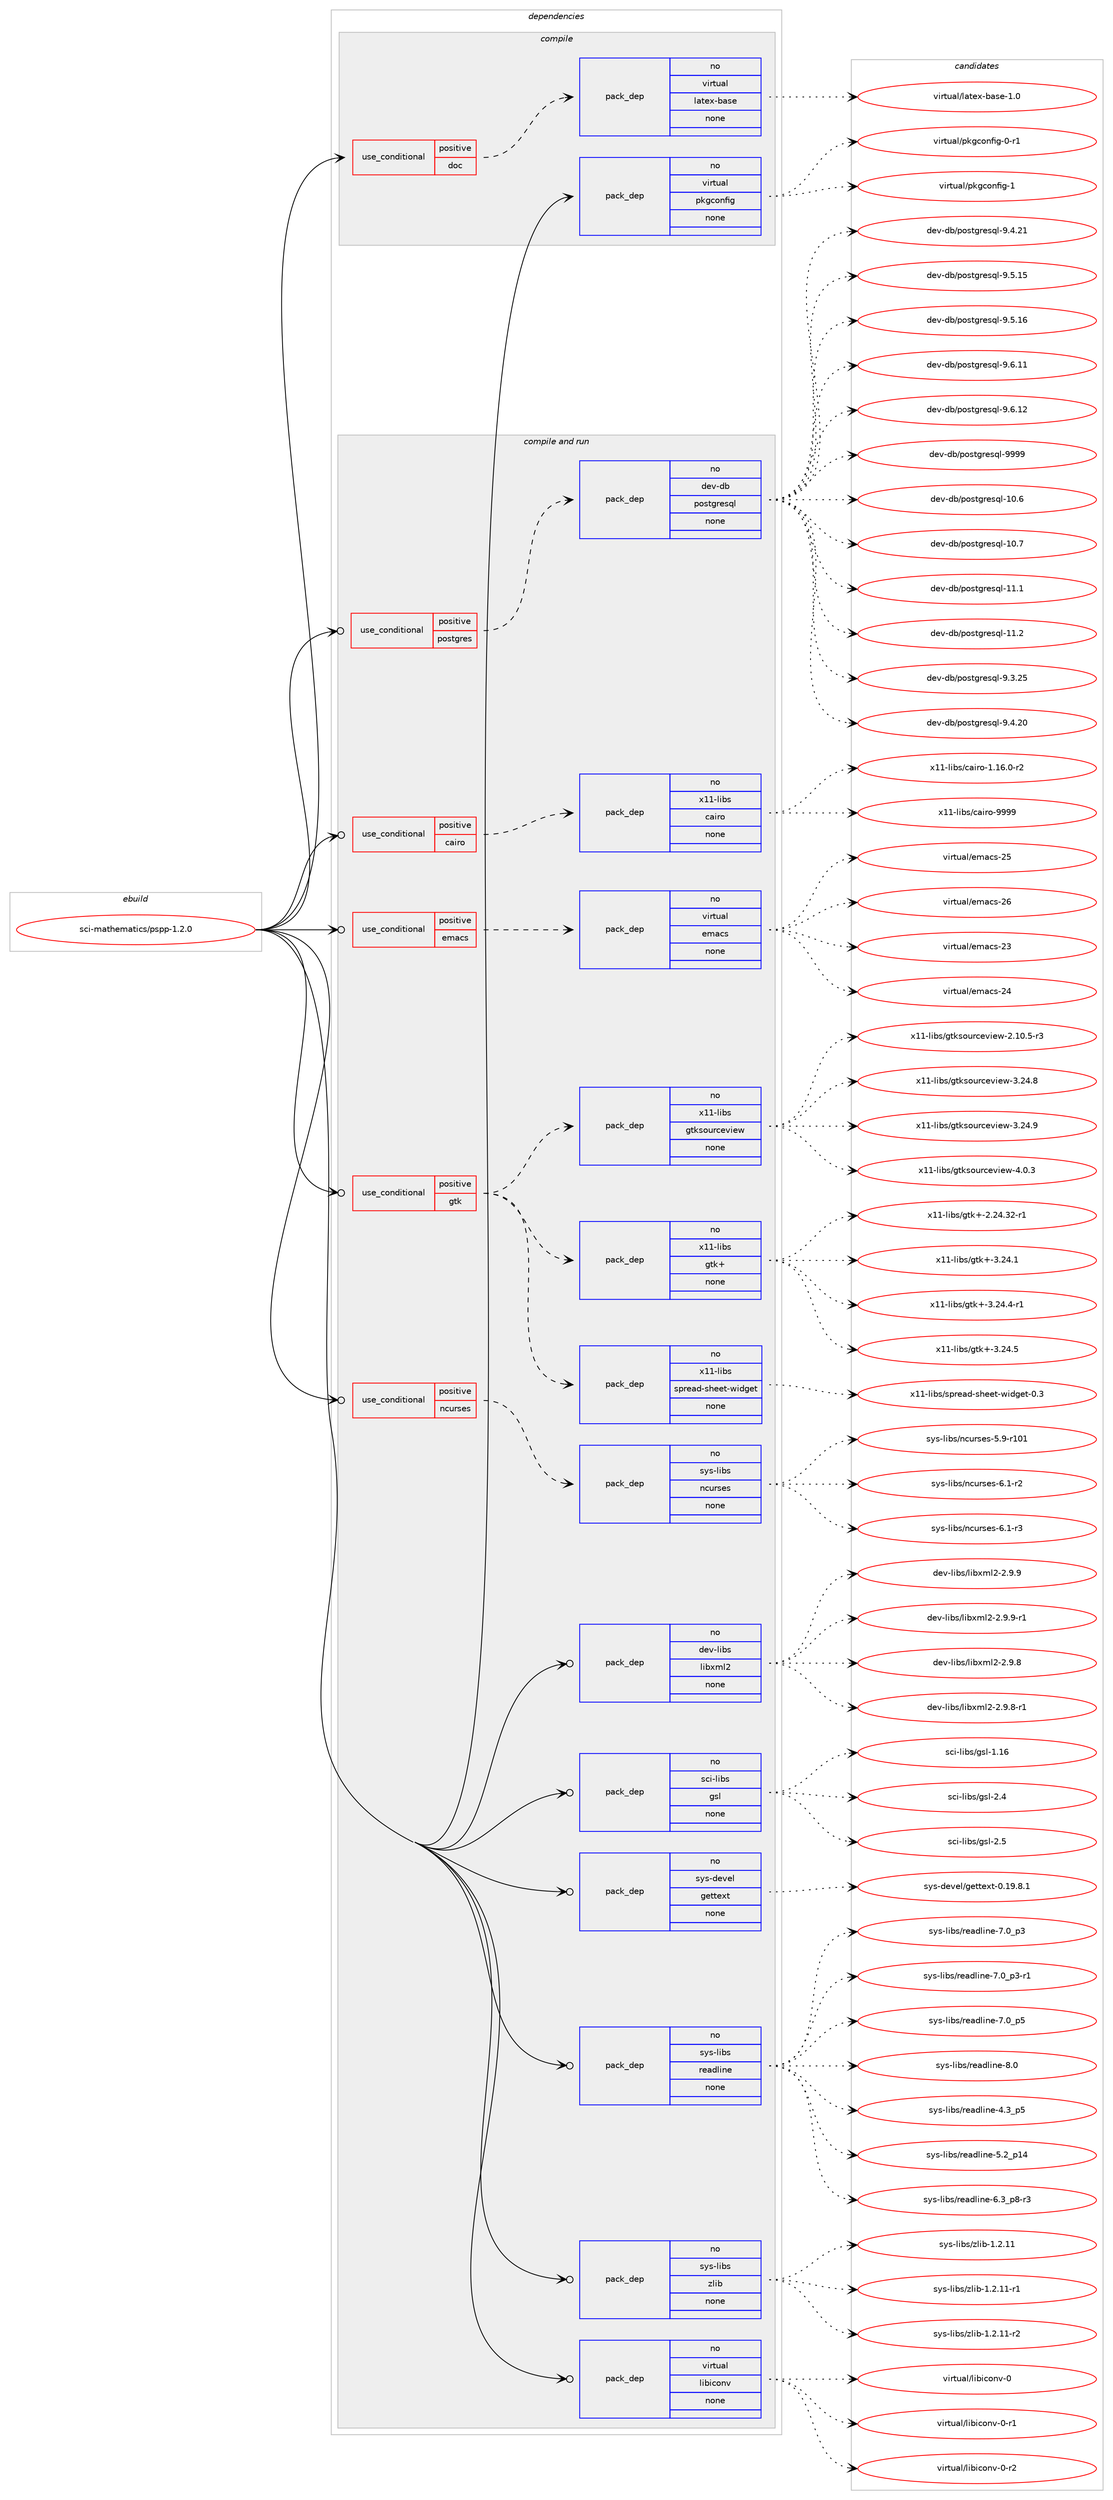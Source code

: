 digraph prolog {

# *************
# Graph options
# *************

newrank=true;
concentrate=true;
compound=true;
graph [rankdir=LR,fontname=Helvetica,fontsize=10,ranksep=1.5];#, ranksep=2.5, nodesep=0.2];
edge  [arrowhead=vee];
node  [fontname=Helvetica,fontsize=10];

# **********
# The ebuild
# **********

subgraph cluster_leftcol {
color=gray;
rank=same;
label=<<i>ebuild</i>>;
id [label="sci-mathematics/pspp-1.2.0", color=red, width=4, href="../sci-mathematics/pspp-1.2.0.svg"];
}

# ****************
# The dependencies
# ****************

subgraph cluster_midcol {
color=gray;
label=<<i>dependencies</i>>;
subgraph cluster_compile {
fillcolor="#eeeeee";
style=filled;
label=<<i>compile</i>>;
subgraph cond454738 {
dependency1699037 [label=<<TABLE BORDER="0" CELLBORDER="1" CELLSPACING="0" CELLPADDING="4"><TR><TD ROWSPAN="3" CELLPADDING="10">use_conditional</TD></TR><TR><TD>positive</TD></TR><TR><TD>doc</TD></TR></TABLE>>, shape=none, color=red];
subgraph pack1216445 {
dependency1699038 [label=<<TABLE BORDER="0" CELLBORDER="1" CELLSPACING="0" CELLPADDING="4" WIDTH="220"><TR><TD ROWSPAN="6" CELLPADDING="30">pack_dep</TD></TR><TR><TD WIDTH="110">no</TD></TR><TR><TD>virtual</TD></TR><TR><TD>latex-base</TD></TR><TR><TD>none</TD></TR><TR><TD></TD></TR></TABLE>>, shape=none, color=blue];
}
dependency1699037:e -> dependency1699038:w [weight=20,style="dashed",arrowhead="vee"];
}
id:e -> dependency1699037:w [weight=20,style="solid",arrowhead="vee"];
subgraph pack1216446 {
dependency1699039 [label=<<TABLE BORDER="0" CELLBORDER="1" CELLSPACING="0" CELLPADDING="4" WIDTH="220"><TR><TD ROWSPAN="6" CELLPADDING="30">pack_dep</TD></TR><TR><TD WIDTH="110">no</TD></TR><TR><TD>virtual</TD></TR><TR><TD>pkgconfig</TD></TR><TR><TD>none</TD></TR><TR><TD></TD></TR></TABLE>>, shape=none, color=blue];
}
id:e -> dependency1699039:w [weight=20,style="solid",arrowhead="vee"];
}
subgraph cluster_compileandrun {
fillcolor="#eeeeee";
style=filled;
label=<<i>compile and run</i>>;
subgraph cond454739 {
dependency1699040 [label=<<TABLE BORDER="0" CELLBORDER="1" CELLSPACING="0" CELLPADDING="4"><TR><TD ROWSPAN="3" CELLPADDING="10">use_conditional</TD></TR><TR><TD>positive</TD></TR><TR><TD>cairo</TD></TR></TABLE>>, shape=none, color=red];
subgraph pack1216447 {
dependency1699041 [label=<<TABLE BORDER="0" CELLBORDER="1" CELLSPACING="0" CELLPADDING="4" WIDTH="220"><TR><TD ROWSPAN="6" CELLPADDING="30">pack_dep</TD></TR><TR><TD WIDTH="110">no</TD></TR><TR><TD>x11-libs</TD></TR><TR><TD>cairo</TD></TR><TR><TD>none</TD></TR><TR><TD></TD></TR></TABLE>>, shape=none, color=blue];
}
dependency1699040:e -> dependency1699041:w [weight=20,style="dashed",arrowhead="vee"];
}
id:e -> dependency1699040:w [weight=20,style="solid",arrowhead="odotvee"];
subgraph cond454740 {
dependency1699042 [label=<<TABLE BORDER="0" CELLBORDER="1" CELLSPACING="0" CELLPADDING="4"><TR><TD ROWSPAN="3" CELLPADDING="10">use_conditional</TD></TR><TR><TD>positive</TD></TR><TR><TD>emacs</TD></TR></TABLE>>, shape=none, color=red];
subgraph pack1216448 {
dependency1699043 [label=<<TABLE BORDER="0" CELLBORDER="1" CELLSPACING="0" CELLPADDING="4" WIDTH="220"><TR><TD ROWSPAN="6" CELLPADDING="30">pack_dep</TD></TR><TR><TD WIDTH="110">no</TD></TR><TR><TD>virtual</TD></TR><TR><TD>emacs</TD></TR><TR><TD>none</TD></TR><TR><TD></TD></TR></TABLE>>, shape=none, color=blue];
}
dependency1699042:e -> dependency1699043:w [weight=20,style="dashed",arrowhead="vee"];
}
id:e -> dependency1699042:w [weight=20,style="solid",arrowhead="odotvee"];
subgraph cond454741 {
dependency1699044 [label=<<TABLE BORDER="0" CELLBORDER="1" CELLSPACING="0" CELLPADDING="4"><TR><TD ROWSPAN="3" CELLPADDING="10">use_conditional</TD></TR><TR><TD>positive</TD></TR><TR><TD>gtk</TD></TR></TABLE>>, shape=none, color=red];
subgraph pack1216449 {
dependency1699045 [label=<<TABLE BORDER="0" CELLBORDER="1" CELLSPACING="0" CELLPADDING="4" WIDTH="220"><TR><TD ROWSPAN="6" CELLPADDING="30">pack_dep</TD></TR><TR><TD WIDTH="110">no</TD></TR><TR><TD>x11-libs</TD></TR><TR><TD>gtk+</TD></TR><TR><TD>none</TD></TR><TR><TD></TD></TR></TABLE>>, shape=none, color=blue];
}
dependency1699044:e -> dependency1699045:w [weight=20,style="dashed",arrowhead="vee"];
subgraph pack1216450 {
dependency1699046 [label=<<TABLE BORDER="0" CELLBORDER="1" CELLSPACING="0" CELLPADDING="4" WIDTH="220"><TR><TD ROWSPAN="6" CELLPADDING="30">pack_dep</TD></TR><TR><TD WIDTH="110">no</TD></TR><TR><TD>x11-libs</TD></TR><TR><TD>gtksourceview</TD></TR><TR><TD>none</TD></TR><TR><TD></TD></TR></TABLE>>, shape=none, color=blue];
}
dependency1699044:e -> dependency1699046:w [weight=20,style="dashed",arrowhead="vee"];
subgraph pack1216451 {
dependency1699047 [label=<<TABLE BORDER="0" CELLBORDER="1" CELLSPACING="0" CELLPADDING="4" WIDTH="220"><TR><TD ROWSPAN="6" CELLPADDING="30">pack_dep</TD></TR><TR><TD WIDTH="110">no</TD></TR><TR><TD>x11-libs</TD></TR><TR><TD>spread-sheet-widget</TD></TR><TR><TD>none</TD></TR><TR><TD></TD></TR></TABLE>>, shape=none, color=blue];
}
dependency1699044:e -> dependency1699047:w [weight=20,style="dashed",arrowhead="vee"];
}
id:e -> dependency1699044:w [weight=20,style="solid",arrowhead="odotvee"];
subgraph cond454742 {
dependency1699048 [label=<<TABLE BORDER="0" CELLBORDER="1" CELLSPACING="0" CELLPADDING="4"><TR><TD ROWSPAN="3" CELLPADDING="10">use_conditional</TD></TR><TR><TD>positive</TD></TR><TR><TD>ncurses</TD></TR></TABLE>>, shape=none, color=red];
subgraph pack1216452 {
dependency1699049 [label=<<TABLE BORDER="0" CELLBORDER="1" CELLSPACING="0" CELLPADDING="4" WIDTH="220"><TR><TD ROWSPAN="6" CELLPADDING="30">pack_dep</TD></TR><TR><TD WIDTH="110">no</TD></TR><TR><TD>sys-libs</TD></TR><TR><TD>ncurses</TD></TR><TR><TD>none</TD></TR><TR><TD></TD></TR></TABLE>>, shape=none, color=blue];
}
dependency1699048:e -> dependency1699049:w [weight=20,style="dashed",arrowhead="vee"];
}
id:e -> dependency1699048:w [weight=20,style="solid",arrowhead="odotvee"];
subgraph cond454743 {
dependency1699050 [label=<<TABLE BORDER="0" CELLBORDER="1" CELLSPACING="0" CELLPADDING="4"><TR><TD ROWSPAN="3" CELLPADDING="10">use_conditional</TD></TR><TR><TD>positive</TD></TR><TR><TD>postgres</TD></TR></TABLE>>, shape=none, color=red];
subgraph pack1216453 {
dependency1699051 [label=<<TABLE BORDER="0" CELLBORDER="1" CELLSPACING="0" CELLPADDING="4" WIDTH="220"><TR><TD ROWSPAN="6" CELLPADDING="30">pack_dep</TD></TR><TR><TD WIDTH="110">no</TD></TR><TR><TD>dev-db</TD></TR><TR><TD>postgresql</TD></TR><TR><TD>none</TD></TR><TR><TD></TD></TR></TABLE>>, shape=none, color=blue];
}
dependency1699050:e -> dependency1699051:w [weight=20,style="dashed",arrowhead="vee"];
}
id:e -> dependency1699050:w [weight=20,style="solid",arrowhead="odotvee"];
subgraph pack1216454 {
dependency1699052 [label=<<TABLE BORDER="0" CELLBORDER="1" CELLSPACING="0" CELLPADDING="4" WIDTH="220"><TR><TD ROWSPAN="6" CELLPADDING="30">pack_dep</TD></TR><TR><TD WIDTH="110">no</TD></TR><TR><TD>dev-libs</TD></TR><TR><TD>libxml2</TD></TR><TR><TD>none</TD></TR><TR><TD></TD></TR></TABLE>>, shape=none, color=blue];
}
id:e -> dependency1699052:w [weight=20,style="solid",arrowhead="odotvee"];
subgraph pack1216455 {
dependency1699053 [label=<<TABLE BORDER="0" CELLBORDER="1" CELLSPACING="0" CELLPADDING="4" WIDTH="220"><TR><TD ROWSPAN="6" CELLPADDING="30">pack_dep</TD></TR><TR><TD WIDTH="110">no</TD></TR><TR><TD>sci-libs</TD></TR><TR><TD>gsl</TD></TR><TR><TD>none</TD></TR><TR><TD></TD></TR></TABLE>>, shape=none, color=blue];
}
id:e -> dependency1699053:w [weight=20,style="solid",arrowhead="odotvee"];
subgraph pack1216456 {
dependency1699054 [label=<<TABLE BORDER="0" CELLBORDER="1" CELLSPACING="0" CELLPADDING="4" WIDTH="220"><TR><TD ROWSPAN="6" CELLPADDING="30">pack_dep</TD></TR><TR><TD WIDTH="110">no</TD></TR><TR><TD>sys-devel</TD></TR><TR><TD>gettext</TD></TR><TR><TD>none</TD></TR><TR><TD></TD></TR></TABLE>>, shape=none, color=blue];
}
id:e -> dependency1699054:w [weight=20,style="solid",arrowhead="odotvee"];
subgraph pack1216457 {
dependency1699055 [label=<<TABLE BORDER="0" CELLBORDER="1" CELLSPACING="0" CELLPADDING="4" WIDTH="220"><TR><TD ROWSPAN="6" CELLPADDING="30">pack_dep</TD></TR><TR><TD WIDTH="110">no</TD></TR><TR><TD>sys-libs</TD></TR><TR><TD>readline</TD></TR><TR><TD>none</TD></TR><TR><TD></TD></TR></TABLE>>, shape=none, color=blue];
}
id:e -> dependency1699055:w [weight=20,style="solid",arrowhead="odotvee"];
subgraph pack1216458 {
dependency1699056 [label=<<TABLE BORDER="0" CELLBORDER="1" CELLSPACING="0" CELLPADDING="4" WIDTH="220"><TR><TD ROWSPAN="6" CELLPADDING="30">pack_dep</TD></TR><TR><TD WIDTH="110">no</TD></TR><TR><TD>sys-libs</TD></TR><TR><TD>zlib</TD></TR><TR><TD>none</TD></TR><TR><TD></TD></TR></TABLE>>, shape=none, color=blue];
}
id:e -> dependency1699056:w [weight=20,style="solid",arrowhead="odotvee"];
subgraph pack1216459 {
dependency1699057 [label=<<TABLE BORDER="0" CELLBORDER="1" CELLSPACING="0" CELLPADDING="4" WIDTH="220"><TR><TD ROWSPAN="6" CELLPADDING="30">pack_dep</TD></TR><TR><TD WIDTH="110">no</TD></TR><TR><TD>virtual</TD></TR><TR><TD>libiconv</TD></TR><TR><TD>none</TD></TR><TR><TD></TD></TR></TABLE>>, shape=none, color=blue];
}
id:e -> dependency1699057:w [weight=20,style="solid",arrowhead="odotvee"];
}
subgraph cluster_run {
fillcolor="#eeeeee";
style=filled;
label=<<i>run</i>>;
}
}

# **************
# The candidates
# **************

subgraph cluster_choices {
rank=same;
color=gray;
label=<<i>candidates</i>>;

subgraph choice1216445 {
color=black;
nodesep=1;
choice11810511411611797108471089711610112045989711510145494648 [label="virtual/latex-base-1.0", color=red, width=4,href="../virtual/latex-base-1.0.svg"];
dependency1699038:e -> choice11810511411611797108471089711610112045989711510145494648:w [style=dotted,weight="100"];
}
subgraph choice1216446 {
color=black;
nodesep=1;
choice11810511411611797108471121071039911111010210510345484511449 [label="virtual/pkgconfig-0-r1", color=red, width=4,href="../virtual/pkgconfig-0-r1.svg"];
choice1181051141161179710847112107103991111101021051034549 [label="virtual/pkgconfig-1", color=red, width=4,href="../virtual/pkgconfig-1.svg"];
dependency1699039:e -> choice11810511411611797108471121071039911111010210510345484511449:w [style=dotted,weight="100"];
dependency1699039:e -> choice1181051141161179710847112107103991111101021051034549:w [style=dotted,weight="100"];
}
subgraph choice1216447 {
color=black;
nodesep=1;
choice12049494510810598115479997105114111454946495446484511450 [label="x11-libs/cairo-1.16.0-r2", color=red, width=4,href="../x11-libs/cairo-1.16.0-r2.svg"];
choice120494945108105981154799971051141114557575757 [label="x11-libs/cairo-9999", color=red, width=4,href="../x11-libs/cairo-9999.svg"];
dependency1699041:e -> choice12049494510810598115479997105114111454946495446484511450:w [style=dotted,weight="100"];
dependency1699041:e -> choice120494945108105981154799971051141114557575757:w [style=dotted,weight="100"];
}
subgraph choice1216448 {
color=black;
nodesep=1;
choice11810511411611797108471011099799115455051 [label="virtual/emacs-23", color=red, width=4,href="../virtual/emacs-23.svg"];
choice11810511411611797108471011099799115455052 [label="virtual/emacs-24", color=red, width=4,href="../virtual/emacs-24.svg"];
choice11810511411611797108471011099799115455053 [label="virtual/emacs-25", color=red, width=4,href="../virtual/emacs-25.svg"];
choice11810511411611797108471011099799115455054 [label="virtual/emacs-26", color=red, width=4,href="../virtual/emacs-26.svg"];
dependency1699043:e -> choice11810511411611797108471011099799115455051:w [style=dotted,weight="100"];
dependency1699043:e -> choice11810511411611797108471011099799115455052:w [style=dotted,weight="100"];
dependency1699043:e -> choice11810511411611797108471011099799115455053:w [style=dotted,weight="100"];
dependency1699043:e -> choice11810511411611797108471011099799115455054:w [style=dotted,weight="100"];
}
subgraph choice1216449 {
color=black;
nodesep=1;
choice12049494510810598115471031161074345504650524651504511449 [label="x11-libs/gtk+-2.24.32-r1", color=red, width=4,href="../x11-libs/gtk+-2.24.32-r1.svg"];
choice12049494510810598115471031161074345514650524649 [label="x11-libs/gtk+-3.24.1", color=red, width=4,href="../x11-libs/gtk+-3.24.1.svg"];
choice120494945108105981154710311610743455146505246524511449 [label="x11-libs/gtk+-3.24.4-r1", color=red, width=4,href="../x11-libs/gtk+-3.24.4-r1.svg"];
choice12049494510810598115471031161074345514650524653 [label="x11-libs/gtk+-3.24.5", color=red, width=4,href="../x11-libs/gtk+-3.24.5.svg"];
dependency1699045:e -> choice12049494510810598115471031161074345504650524651504511449:w [style=dotted,weight="100"];
dependency1699045:e -> choice12049494510810598115471031161074345514650524649:w [style=dotted,weight="100"];
dependency1699045:e -> choice120494945108105981154710311610743455146505246524511449:w [style=dotted,weight="100"];
dependency1699045:e -> choice12049494510810598115471031161074345514650524653:w [style=dotted,weight="100"];
}
subgraph choice1216450 {
color=black;
nodesep=1;
choice120494945108105981154710311610711511111711499101118105101119455046494846534511451 [label="x11-libs/gtksourceview-2.10.5-r3", color=red, width=4,href="../x11-libs/gtksourceview-2.10.5-r3.svg"];
choice12049494510810598115471031161071151111171149910111810510111945514650524656 [label="x11-libs/gtksourceview-3.24.8", color=red, width=4,href="../x11-libs/gtksourceview-3.24.8.svg"];
choice12049494510810598115471031161071151111171149910111810510111945514650524657 [label="x11-libs/gtksourceview-3.24.9", color=red, width=4,href="../x11-libs/gtksourceview-3.24.9.svg"];
choice120494945108105981154710311610711511111711499101118105101119455246484651 [label="x11-libs/gtksourceview-4.0.3", color=red, width=4,href="../x11-libs/gtksourceview-4.0.3.svg"];
dependency1699046:e -> choice120494945108105981154710311610711511111711499101118105101119455046494846534511451:w [style=dotted,weight="100"];
dependency1699046:e -> choice12049494510810598115471031161071151111171149910111810510111945514650524656:w [style=dotted,weight="100"];
dependency1699046:e -> choice12049494510810598115471031161071151111171149910111810510111945514650524657:w [style=dotted,weight="100"];
dependency1699046:e -> choice120494945108105981154710311610711511111711499101118105101119455246484651:w [style=dotted,weight="100"];
}
subgraph choice1216451 {
color=black;
nodesep=1;
choice120494945108105981154711511211410197100451151041011011164511910510010310111645484651 [label="x11-libs/spread-sheet-widget-0.3", color=red, width=4,href="../x11-libs/spread-sheet-widget-0.3.svg"];
dependency1699047:e -> choice120494945108105981154711511211410197100451151041011011164511910510010310111645484651:w [style=dotted,weight="100"];
}
subgraph choice1216452 {
color=black;
nodesep=1;
choice115121115451081059811547110991171141151011154553465745114494849 [label="sys-libs/ncurses-5.9-r101", color=red, width=4,href="../sys-libs/ncurses-5.9-r101.svg"];
choice11512111545108105981154711099117114115101115455446494511450 [label="sys-libs/ncurses-6.1-r2", color=red, width=4,href="../sys-libs/ncurses-6.1-r2.svg"];
choice11512111545108105981154711099117114115101115455446494511451 [label="sys-libs/ncurses-6.1-r3", color=red, width=4,href="../sys-libs/ncurses-6.1-r3.svg"];
dependency1699049:e -> choice115121115451081059811547110991171141151011154553465745114494849:w [style=dotted,weight="100"];
dependency1699049:e -> choice11512111545108105981154711099117114115101115455446494511450:w [style=dotted,weight="100"];
dependency1699049:e -> choice11512111545108105981154711099117114115101115455446494511451:w [style=dotted,weight="100"];
}
subgraph choice1216453 {
color=black;
nodesep=1;
choice1001011184510098471121111151161031141011151131084549484654 [label="dev-db/postgresql-10.6", color=red, width=4,href="../dev-db/postgresql-10.6.svg"];
choice1001011184510098471121111151161031141011151131084549484655 [label="dev-db/postgresql-10.7", color=red, width=4,href="../dev-db/postgresql-10.7.svg"];
choice1001011184510098471121111151161031141011151131084549494649 [label="dev-db/postgresql-11.1", color=red, width=4,href="../dev-db/postgresql-11.1.svg"];
choice1001011184510098471121111151161031141011151131084549494650 [label="dev-db/postgresql-11.2", color=red, width=4,href="../dev-db/postgresql-11.2.svg"];
choice10010111845100984711211111511610311410111511310845574651465053 [label="dev-db/postgresql-9.3.25", color=red, width=4,href="../dev-db/postgresql-9.3.25.svg"];
choice10010111845100984711211111511610311410111511310845574652465048 [label="dev-db/postgresql-9.4.20", color=red, width=4,href="../dev-db/postgresql-9.4.20.svg"];
choice10010111845100984711211111511610311410111511310845574652465049 [label="dev-db/postgresql-9.4.21", color=red, width=4,href="../dev-db/postgresql-9.4.21.svg"];
choice10010111845100984711211111511610311410111511310845574653464953 [label="dev-db/postgresql-9.5.15", color=red, width=4,href="../dev-db/postgresql-9.5.15.svg"];
choice10010111845100984711211111511610311410111511310845574653464954 [label="dev-db/postgresql-9.5.16", color=red, width=4,href="../dev-db/postgresql-9.5.16.svg"];
choice10010111845100984711211111511610311410111511310845574654464949 [label="dev-db/postgresql-9.6.11", color=red, width=4,href="../dev-db/postgresql-9.6.11.svg"];
choice10010111845100984711211111511610311410111511310845574654464950 [label="dev-db/postgresql-9.6.12", color=red, width=4,href="../dev-db/postgresql-9.6.12.svg"];
choice1001011184510098471121111151161031141011151131084557575757 [label="dev-db/postgresql-9999", color=red, width=4,href="../dev-db/postgresql-9999.svg"];
dependency1699051:e -> choice1001011184510098471121111151161031141011151131084549484654:w [style=dotted,weight="100"];
dependency1699051:e -> choice1001011184510098471121111151161031141011151131084549484655:w [style=dotted,weight="100"];
dependency1699051:e -> choice1001011184510098471121111151161031141011151131084549494649:w [style=dotted,weight="100"];
dependency1699051:e -> choice1001011184510098471121111151161031141011151131084549494650:w [style=dotted,weight="100"];
dependency1699051:e -> choice10010111845100984711211111511610311410111511310845574651465053:w [style=dotted,weight="100"];
dependency1699051:e -> choice10010111845100984711211111511610311410111511310845574652465048:w [style=dotted,weight="100"];
dependency1699051:e -> choice10010111845100984711211111511610311410111511310845574652465049:w [style=dotted,weight="100"];
dependency1699051:e -> choice10010111845100984711211111511610311410111511310845574653464953:w [style=dotted,weight="100"];
dependency1699051:e -> choice10010111845100984711211111511610311410111511310845574653464954:w [style=dotted,weight="100"];
dependency1699051:e -> choice10010111845100984711211111511610311410111511310845574654464949:w [style=dotted,weight="100"];
dependency1699051:e -> choice10010111845100984711211111511610311410111511310845574654464950:w [style=dotted,weight="100"];
dependency1699051:e -> choice1001011184510098471121111151161031141011151131084557575757:w [style=dotted,weight="100"];
}
subgraph choice1216454 {
color=black;
nodesep=1;
choice1001011184510810598115471081059812010910850455046574656 [label="dev-libs/libxml2-2.9.8", color=red, width=4,href="../dev-libs/libxml2-2.9.8.svg"];
choice10010111845108105981154710810598120109108504550465746564511449 [label="dev-libs/libxml2-2.9.8-r1", color=red, width=4,href="../dev-libs/libxml2-2.9.8-r1.svg"];
choice1001011184510810598115471081059812010910850455046574657 [label="dev-libs/libxml2-2.9.9", color=red, width=4,href="../dev-libs/libxml2-2.9.9.svg"];
choice10010111845108105981154710810598120109108504550465746574511449 [label="dev-libs/libxml2-2.9.9-r1", color=red, width=4,href="../dev-libs/libxml2-2.9.9-r1.svg"];
dependency1699052:e -> choice1001011184510810598115471081059812010910850455046574656:w [style=dotted,weight="100"];
dependency1699052:e -> choice10010111845108105981154710810598120109108504550465746564511449:w [style=dotted,weight="100"];
dependency1699052:e -> choice1001011184510810598115471081059812010910850455046574657:w [style=dotted,weight="100"];
dependency1699052:e -> choice10010111845108105981154710810598120109108504550465746574511449:w [style=dotted,weight="100"];
}
subgraph choice1216455 {
color=black;
nodesep=1;
choice115991054510810598115471031151084549464954 [label="sci-libs/gsl-1.16", color=red, width=4,href="../sci-libs/gsl-1.16.svg"];
choice1159910545108105981154710311510845504652 [label="sci-libs/gsl-2.4", color=red, width=4,href="../sci-libs/gsl-2.4.svg"];
choice1159910545108105981154710311510845504653 [label="sci-libs/gsl-2.5", color=red, width=4,href="../sci-libs/gsl-2.5.svg"];
dependency1699053:e -> choice115991054510810598115471031151084549464954:w [style=dotted,weight="100"];
dependency1699053:e -> choice1159910545108105981154710311510845504652:w [style=dotted,weight="100"];
dependency1699053:e -> choice1159910545108105981154710311510845504653:w [style=dotted,weight="100"];
}
subgraph choice1216456 {
color=black;
nodesep=1;
choice1151211154510010111810110847103101116116101120116454846495746564649 [label="sys-devel/gettext-0.19.8.1", color=red, width=4,href="../sys-devel/gettext-0.19.8.1.svg"];
dependency1699054:e -> choice1151211154510010111810110847103101116116101120116454846495746564649:w [style=dotted,weight="100"];
}
subgraph choice1216457 {
color=black;
nodesep=1;
choice11512111545108105981154711410197100108105110101455246519511253 [label="sys-libs/readline-4.3_p5", color=red, width=4,href="../sys-libs/readline-4.3_p5.svg"];
choice1151211154510810598115471141019710010810511010145534650951124952 [label="sys-libs/readline-5.2_p14", color=red, width=4,href="../sys-libs/readline-5.2_p14.svg"];
choice115121115451081059811547114101971001081051101014554465195112564511451 [label="sys-libs/readline-6.3_p8-r3", color=red, width=4,href="../sys-libs/readline-6.3_p8-r3.svg"];
choice11512111545108105981154711410197100108105110101455546489511251 [label="sys-libs/readline-7.0_p3", color=red, width=4,href="../sys-libs/readline-7.0_p3.svg"];
choice115121115451081059811547114101971001081051101014555464895112514511449 [label="sys-libs/readline-7.0_p3-r1", color=red, width=4,href="../sys-libs/readline-7.0_p3-r1.svg"];
choice11512111545108105981154711410197100108105110101455546489511253 [label="sys-libs/readline-7.0_p5", color=red, width=4,href="../sys-libs/readline-7.0_p5.svg"];
choice1151211154510810598115471141019710010810511010145564648 [label="sys-libs/readline-8.0", color=red, width=4,href="../sys-libs/readline-8.0.svg"];
dependency1699055:e -> choice11512111545108105981154711410197100108105110101455246519511253:w [style=dotted,weight="100"];
dependency1699055:e -> choice1151211154510810598115471141019710010810511010145534650951124952:w [style=dotted,weight="100"];
dependency1699055:e -> choice115121115451081059811547114101971001081051101014554465195112564511451:w [style=dotted,weight="100"];
dependency1699055:e -> choice11512111545108105981154711410197100108105110101455546489511251:w [style=dotted,weight="100"];
dependency1699055:e -> choice115121115451081059811547114101971001081051101014555464895112514511449:w [style=dotted,weight="100"];
dependency1699055:e -> choice11512111545108105981154711410197100108105110101455546489511253:w [style=dotted,weight="100"];
dependency1699055:e -> choice1151211154510810598115471141019710010810511010145564648:w [style=dotted,weight="100"];
}
subgraph choice1216458 {
color=black;
nodesep=1;
choice1151211154510810598115471221081059845494650464949 [label="sys-libs/zlib-1.2.11", color=red, width=4,href="../sys-libs/zlib-1.2.11.svg"];
choice11512111545108105981154712210810598454946504649494511449 [label="sys-libs/zlib-1.2.11-r1", color=red, width=4,href="../sys-libs/zlib-1.2.11-r1.svg"];
choice11512111545108105981154712210810598454946504649494511450 [label="sys-libs/zlib-1.2.11-r2", color=red, width=4,href="../sys-libs/zlib-1.2.11-r2.svg"];
dependency1699056:e -> choice1151211154510810598115471221081059845494650464949:w [style=dotted,weight="100"];
dependency1699056:e -> choice11512111545108105981154712210810598454946504649494511449:w [style=dotted,weight="100"];
dependency1699056:e -> choice11512111545108105981154712210810598454946504649494511450:w [style=dotted,weight="100"];
}
subgraph choice1216459 {
color=black;
nodesep=1;
choice118105114116117971084710810598105991111101184548 [label="virtual/libiconv-0", color=red, width=4,href="../virtual/libiconv-0.svg"];
choice1181051141161179710847108105981059911111011845484511449 [label="virtual/libiconv-0-r1", color=red, width=4,href="../virtual/libiconv-0-r1.svg"];
choice1181051141161179710847108105981059911111011845484511450 [label="virtual/libiconv-0-r2", color=red, width=4,href="../virtual/libiconv-0-r2.svg"];
dependency1699057:e -> choice118105114116117971084710810598105991111101184548:w [style=dotted,weight="100"];
dependency1699057:e -> choice1181051141161179710847108105981059911111011845484511449:w [style=dotted,weight="100"];
dependency1699057:e -> choice1181051141161179710847108105981059911111011845484511450:w [style=dotted,weight="100"];
}
}

}
